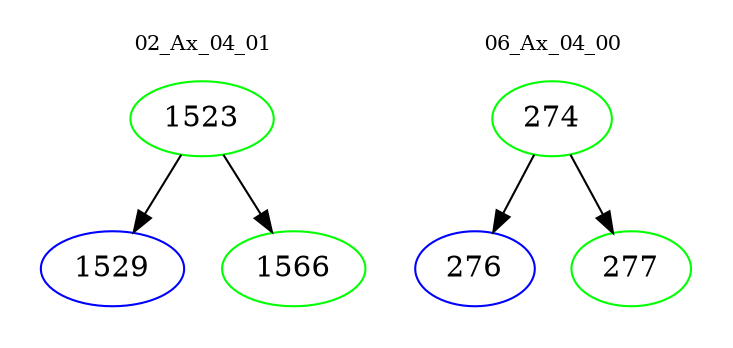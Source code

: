 digraph{
subgraph cluster_0 {
color = white
label = "02_Ax_04_01";
fontsize=10;
T0_1523 [label="1523", color="green"]
T0_1523 -> T0_1529 [color="black"]
T0_1529 [label="1529", color="blue"]
T0_1523 -> T0_1566 [color="black"]
T0_1566 [label="1566", color="green"]
}
subgraph cluster_1 {
color = white
label = "06_Ax_04_00";
fontsize=10;
T1_274 [label="274", color="green"]
T1_274 -> T1_276 [color="black"]
T1_276 [label="276", color="blue"]
T1_274 -> T1_277 [color="black"]
T1_277 [label="277", color="green"]
}
}
